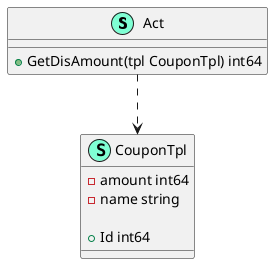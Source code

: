 @startuml
    class Act << (S,Aquamarine) >> {
        + GetDisAmount(tpl CouponTpl) int64

    }
    class CouponTpl << (S,Aquamarine) >> {
        - amount int64
        - name string

        + Id int64

    }

    Act ..> CouponTpl
@enduml
